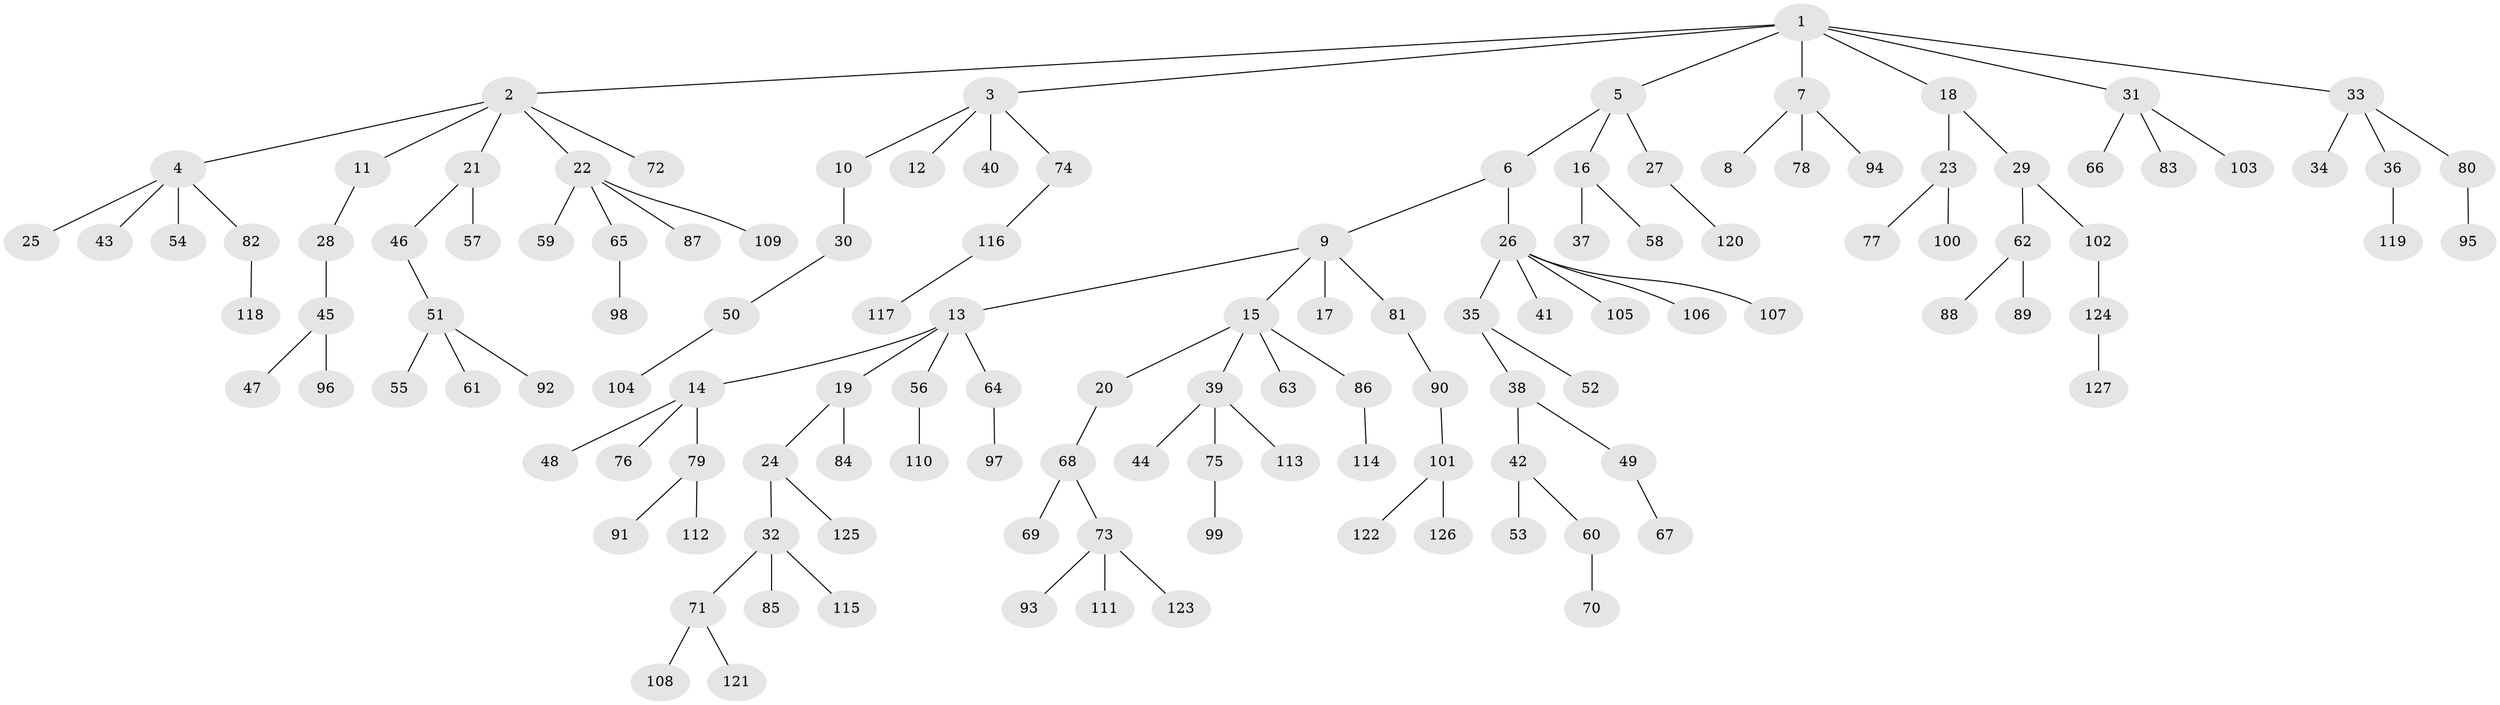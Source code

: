 // Generated by graph-tools (version 1.1) at 2025/11/02/27/25 16:11:27]
// undirected, 127 vertices, 126 edges
graph export_dot {
graph [start="1"]
  node [color=gray90,style=filled];
  1;
  2;
  3;
  4;
  5;
  6;
  7;
  8;
  9;
  10;
  11;
  12;
  13;
  14;
  15;
  16;
  17;
  18;
  19;
  20;
  21;
  22;
  23;
  24;
  25;
  26;
  27;
  28;
  29;
  30;
  31;
  32;
  33;
  34;
  35;
  36;
  37;
  38;
  39;
  40;
  41;
  42;
  43;
  44;
  45;
  46;
  47;
  48;
  49;
  50;
  51;
  52;
  53;
  54;
  55;
  56;
  57;
  58;
  59;
  60;
  61;
  62;
  63;
  64;
  65;
  66;
  67;
  68;
  69;
  70;
  71;
  72;
  73;
  74;
  75;
  76;
  77;
  78;
  79;
  80;
  81;
  82;
  83;
  84;
  85;
  86;
  87;
  88;
  89;
  90;
  91;
  92;
  93;
  94;
  95;
  96;
  97;
  98;
  99;
  100;
  101;
  102;
  103;
  104;
  105;
  106;
  107;
  108;
  109;
  110;
  111;
  112;
  113;
  114;
  115;
  116;
  117;
  118;
  119;
  120;
  121;
  122;
  123;
  124;
  125;
  126;
  127;
  1 -- 2;
  1 -- 3;
  1 -- 5;
  1 -- 7;
  1 -- 18;
  1 -- 31;
  1 -- 33;
  2 -- 4;
  2 -- 11;
  2 -- 21;
  2 -- 22;
  2 -- 72;
  3 -- 10;
  3 -- 12;
  3 -- 40;
  3 -- 74;
  4 -- 25;
  4 -- 43;
  4 -- 54;
  4 -- 82;
  5 -- 6;
  5 -- 16;
  5 -- 27;
  6 -- 9;
  6 -- 26;
  7 -- 8;
  7 -- 78;
  7 -- 94;
  9 -- 13;
  9 -- 15;
  9 -- 17;
  9 -- 81;
  10 -- 30;
  11 -- 28;
  13 -- 14;
  13 -- 19;
  13 -- 56;
  13 -- 64;
  14 -- 48;
  14 -- 76;
  14 -- 79;
  15 -- 20;
  15 -- 39;
  15 -- 63;
  15 -- 86;
  16 -- 37;
  16 -- 58;
  18 -- 23;
  18 -- 29;
  19 -- 24;
  19 -- 84;
  20 -- 68;
  21 -- 46;
  21 -- 57;
  22 -- 59;
  22 -- 65;
  22 -- 87;
  22 -- 109;
  23 -- 77;
  23 -- 100;
  24 -- 32;
  24 -- 125;
  26 -- 35;
  26 -- 41;
  26 -- 105;
  26 -- 106;
  26 -- 107;
  27 -- 120;
  28 -- 45;
  29 -- 62;
  29 -- 102;
  30 -- 50;
  31 -- 66;
  31 -- 83;
  31 -- 103;
  32 -- 71;
  32 -- 85;
  32 -- 115;
  33 -- 34;
  33 -- 36;
  33 -- 80;
  35 -- 38;
  35 -- 52;
  36 -- 119;
  38 -- 42;
  38 -- 49;
  39 -- 44;
  39 -- 75;
  39 -- 113;
  42 -- 53;
  42 -- 60;
  45 -- 47;
  45 -- 96;
  46 -- 51;
  49 -- 67;
  50 -- 104;
  51 -- 55;
  51 -- 61;
  51 -- 92;
  56 -- 110;
  60 -- 70;
  62 -- 88;
  62 -- 89;
  64 -- 97;
  65 -- 98;
  68 -- 69;
  68 -- 73;
  71 -- 108;
  71 -- 121;
  73 -- 93;
  73 -- 111;
  73 -- 123;
  74 -- 116;
  75 -- 99;
  79 -- 91;
  79 -- 112;
  80 -- 95;
  81 -- 90;
  82 -- 118;
  86 -- 114;
  90 -- 101;
  101 -- 122;
  101 -- 126;
  102 -- 124;
  116 -- 117;
  124 -- 127;
}

